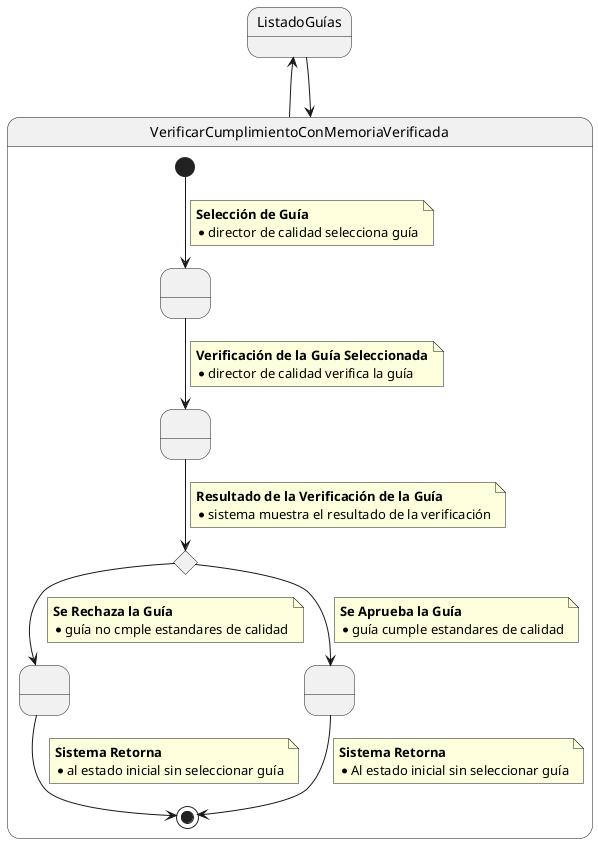 @startuml
ListadoGuías -up-> VerificarCumplimientoConMemoriaVerificada

state VerificarCumplimientoConMemoriaVerificada {
    state SeleccionarGuia as " "
    state VerificarGuia as " "
    state ResultadoVerificacion <<choice>>
    state GuiaNoCumpleRequisitos as " "
    state GuiaCumpleRequisitos as " "


    [*] --> SeleccionarGuia
    note on link
    <b>Selección de Guía</b>
    * director de calidad selecciona guía
    end note

    SeleccionarGuia --> VerificarGuia
    note on link
    <b>Verificación de la Guía Seleccionada</b>
    * director de calidad verifica la guía
    end note

    VerificarGuia --> ResultadoVerificacion
    note on link
    <b>Resultado de la Verificación de la Guía</b>
    * sistema muestra el resultado de la verificación
    end note

    ResultadoVerificacion -->  GuiaNoCumpleRequisitos
    note on link
    <b>Se Rechaza la Guía</b>
    * guía no cmple estandares de calidad
    end note

     GuiaNoCumpleRequisitos --> [*]
    note on link
    <b>Sistema Retorna</b>
    * al estado inicial sin seleccionar guía
    end note

    ResultadoVerificacion -->  GuiaCumpleRequisitos
    note on link
    <b>Se Aprueba la Guía</b>
    * guía cumple estandares de calidad
    end note
    
    GuiaCumpleRequisitos --> [*]
    note on link
    <b>Sistema Retorna</b>
    * Al estado inicial sin seleccionar guía
    end note
    
}

VerificarCumplimientoConMemoriaVerificada -up-> ListadoGuías
@enduml

